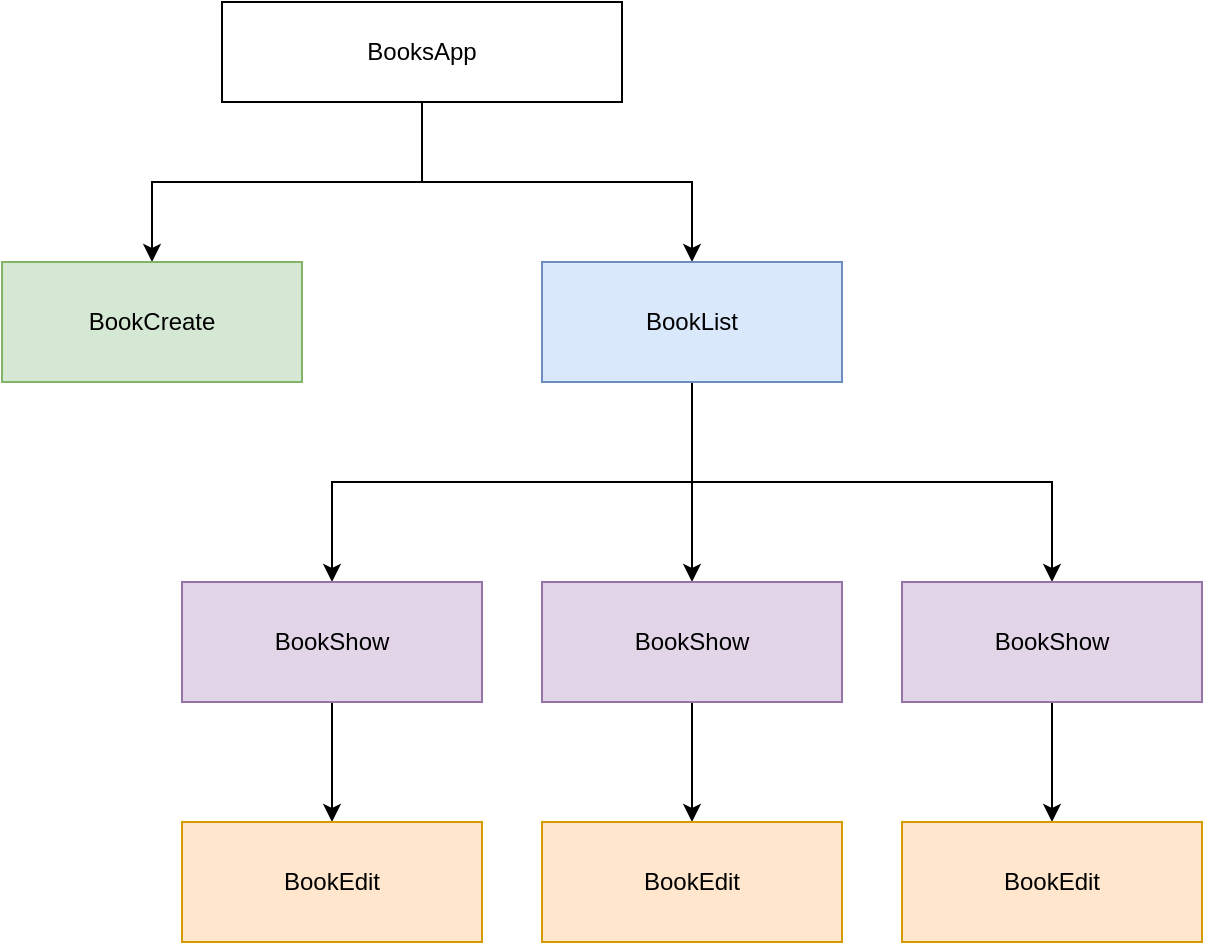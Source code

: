 <mxfile version="21.1.5" type="github">
  <diagram name="Page-1" id="99OfRAQ0GJMzSH3k251o">
    <mxGraphModel dx="1434" dy="764" grid="1" gridSize="10" guides="1" tooltips="1" connect="1" arrows="1" fold="1" page="1" pageScale="1" pageWidth="827" pageHeight="1169" math="0" shadow="0">
      <root>
        <mxCell id="0" />
        <mxCell id="1" parent="0" />
        <mxCell id="VFlyCZNKHdsgNmoeDQPd-11" style="edgeStyle=orthogonalEdgeStyle;rounded=0;orthogonalLoop=1;jettySize=auto;html=1;exitX=0.5;exitY=1;exitDx=0;exitDy=0;entryX=0.5;entryY=0;entryDx=0;entryDy=0;fontFamily=Helvetica;fontSize=12;fontColor=default;" edge="1" parent="1" source="VFlyCZNKHdsgNmoeDQPd-1" target="VFlyCZNKHdsgNmoeDQPd-3">
          <mxGeometry relative="1" as="geometry" />
        </mxCell>
        <mxCell id="VFlyCZNKHdsgNmoeDQPd-13" style="edgeStyle=orthogonalEdgeStyle;rounded=0;orthogonalLoop=1;jettySize=auto;html=1;exitX=0.5;exitY=1;exitDx=0;exitDy=0;fontFamily=Helvetica;fontSize=12;fontColor=default;" edge="1" parent="1" source="VFlyCZNKHdsgNmoeDQPd-1" target="VFlyCZNKHdsgNmoeDQPd-2">
          <mxGeometry relative="1" as="geometry" />
        </mxCell>
        <mxCell id="VFlyCZNKHdsgNmoeDQPd-1" value="BooksApp" style="rounded=0;whiteSpace=wrap;html=1;" vertex="1" parent="1">
          <mxGeometry x="240" y="50" width="200" height="50" as="geometry" />
        </mxCell>
        <mxCell id="VFlyCZNKHdsgNmoeDQPd-2" value="BookCreate" style="rounded=0;whiteSpace=wrap;html=1;fillColor=#d5e8d4;strokeColor=#82b366;" vertex="1" parent="1">
          <mxGeometry x="130" y="180" width="150" height="60" as="geometry" />
        </mxCell>
        <mxCell id="VFlyCZNKHdsgNmoeDQPd-14" style="edgeStyle=orthogonalEdgeStyle;rounded=0;orthogonalLoop=1;jettySize=auto;html=1;fontFamily=Helvetica;fontSize=12;fontColor=default;" edge="1" parent="1" source="VFlyCZNKHdsgNmoeDQPd-3" target="VFlyCZNKHdsgNmoeDQPd-5">
          <mxGeometry relative="1" as="geometry" />
        </mxCell>
        <mxCell id="VFlyCZNKHdsgNmoeDQPd-17" style="edgeStyle=orthogonalEdgeStyle;rounded=0;orthogonalLoop=1;jettySize=auto;html=1;exitX=0.5;exitY=1;exitDx=0;exitDy=0;fontFamily=Helvetica;fontSize=12;fontColor=default;" edge="1" parent="1" source="VFlyCZNKHdsgNmoeDQPd-3" target="VFlyCZNKHdsgNmoeDQPd-4">
          <mxGeometry relative="1" as="geometry" />
        </mxCell>
        <mxCell id="VFlyCZNKHdsgNmoeDQPd-21" style="edgeStyle=orthogonalEdgeStyle;rounded=0;orthogonalLoop=1;jettySize=auto;html=1;entryX=0.5;entryY=0;entryDx=0;entryDy=0;fontFamily=Helvetica;fontSize=12;fontColor=default;exitX=0.5;exitY=1;exitDx=0;exitDy=0;" edge="1" parent="1" source="VFlyCZNKHdsgNmoeDQPd-3" target="VFlyCZNKHdsgNmoeDQPd-6">
          <mxGeometry relative="1" as="geometry">
            <mxPoint x="470" y="240" as="sourcePoint" />
            <Array as="points">
              <mxPoint x="475" y="290" />
              <mxPoint x="655" y="290" />
            </Array>
          </mxGeometry>
        </mxCell>
        <mxCell id="VFlyCZNKHdsgNmoeDQPd-3" value="BookList" style="rounded=0;whiteSpace=wrap;html=1;fillColor=#dae8fc;strokeColor=#6c8ebf;" vertex="1" parent="1">
          <mxGeometry x="400" y="180" width="150" height="60" as="geometry" />
        </mxCell>
        <mxCell id="VFlyCZNKHdsgNmoeDQPd-22" value="" style="edgeStyle=orthogonalEdgeStyle;rounded=0;orthogonalLoop=1;jettySize=auto;html=1;fontFamily=Helvetica;fontSize=12;fontColor=default;" edge="1" parent="1" source="VFlyCZNKHdsgNmoeDQPd-4" target="VFlyCZNKHdsgNmoeDQPd-7">
          <mxGeometry relative="1" as="geometry" />
        </mxCell>
        <mxCell id="VFlyCZNKHdsgNmoeDQPd-4" value="BookShow" style="rounded=0;whiteSpace=wrap;html=1;fillColor=#e1d5e7;strokeColor=#9673a6;" vertex="1" parent="1">
          <mxGeometry x="220" y="340" width="150" height="60" as="geometry" />
        </mxCell>
        <mxCell id="VFlyCZNKHdsgNmoeDQPd-23" value="" style="edgeStyle=orthogonalEdgeStyle;rounded=0;orthogonalLoop=1;jettySize=auto;html=1;fontFamily=Helvetica;fontSize=12;fontColor=default;" edge="1" parent="1" source="VFlyCZNKHdsgNmoeDQPd-5" target="VFlyCZNKHdsgNmoeDQPd-8">
          <mxGeometry relative="1" as="geometry" />
        </mxCell>
        <mxCell id="VFlyCZNKHdsgNmoeDQPd-5" value="BookShow" style="rounded=0;whiteSpace=wrap;html=1;fillColor=#e1d5e7;strokeColor=#9673a6;" vertex="1" parent="1">
          <mxGeometry x="400" y="340" width="150" height="60" as="geometry" />
        </mxCell>
        <mxCell id="VFlyCZNKHdsgNmoeDQPd-24" value="" style="edgeStyle=orthogonalEdgeStyle;rounded=0;orthogonalLoop=1;jettySize=auto;html=1;fontFamily=Helvetica;fontSize=12;fontColor=default;" edge="1" parent="1" source="VFlyCZNKHdsgNmoeDQPd-6" target="VFlyCZNKHdsgNmoeDQPd-9">
          <mxGeometry relative="1" as="geometry" />
        </mxCell>
        <mxCell id="VFlyCZNKHdsgNmoeDQPd-6" value="BookShow" style="rounded=0;whiteSpace=wrap;html=1;fillColor=#e1d5e7;strokeColor=#9673a6;" vertex="1" parent="1">
          <mxGeometry x="580" y="340" width="150" height="60" as="geometry" />
        </mxCell>
        <mxCell id="VFlyCZNKHdsgNmoeDQPd-7" value="BookEdit" style="rounded=0;whiteSpace=wrap;html=1;fillColor=#ffe6cc;strokeColor=#d79b00;" vertex="1" parent="1">
          <mxGeometry x="220" y="460" width="150" height="60" as="geometry" />
        </mxCell>
        <mxCell id="VFlyCZNKHdsgNmoeDQPd-8" value="BookEdit" style="rounded=0;whiteSpace=wrap;html=1;fillColor=#ffe6cc;strokeColor=#d79b00;" vertex="1" parent="1">
          <mxGeometry x="400" y="460" width="150" height="60" as="geometry" />
        </mxCell>
        <mxCell id="VFlyCZNKHdsgNmoeDQPd-9" value="BookEdit" style="rounded=0;whiteSpace=wrap;html=1;fillColor=#ffe6cc;strokeColor=#d79b00;" vertex="1" parent="1">
          <mxGeometry x="580" y="460" width="150" height="60" as="geometry" />
        </mxCell>
      </root>
    </mxGraphModel>
  </diagram>
</mxfile>
